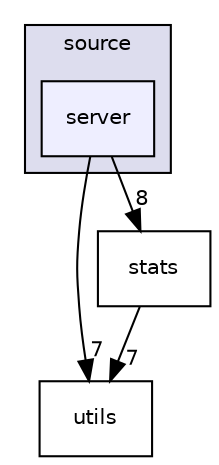 digraph "/home/tterraz/avido/melissa/Melissa/source/server" {
  compound=true
  node [ fontsize="10", fontname="Helvetica"];
  edge [ labelfontsize="10", labelfontname="Helvetica"];
  subgraph clusterdir_b2f33c71d4aa5e7af42a1ca61ff5af1b {
    graph [ bgcolor="#ddddee", pencolor="black", label="source" fontname="Helvetica", fontsize="10", URL="dir_b2f33c71d4aa5e7af42a1ca61ff5af1b.html"]
  dir_25f19b0ae85c078e0a95db0b0e9a410f [shape=box, label="server", style="filled", fillcolor="#eeeeff", pencolor="black", URL="dir_25f19b0ae85c078e0a95db0b0e9a410f.html"];
  }
  dir_6a63ce49392b0e408893f7b3c5f1cad9 [shape=box label="utils" URL="dir_6a63ce49392b0e408893f7b3c5f1cad9.html"];
  dir_db570d7a838ae68574d4bc210f9ec65a [shape=box label="stats" URL="dir_db570d7a838ae68574d4bc210f9ec65a.html"];
  dir_25f19b0ae85c078e0a95db0b0e9a410f->dir_6a63ce49392b0e408893f7b3c5f1cad9 [headlabel="7", labeldistance=1.5 headhref="dir_000002_000004.html"];
  dir_25f19b0ae85c078e0a95db0b0e9a410f->dir_db570d7a838ae68574d4bc210f9ec65a [headlabel="8", labeldistance=1.5 headhref="dir_000002_000003.html"];
  dir_db570d7a838ae68574d4bc210f9ec65a->dir_6a63ce49392b0e408893f7b3c5f1cad9 [headlabel="7", labeldistance=1.5 headhref="dir_000003_000004.html"];
}
